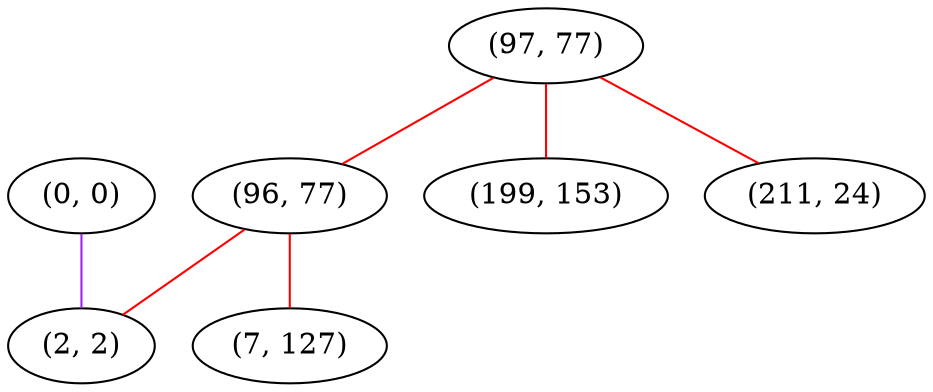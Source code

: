 graph "" {
"(0, 0)";
"(97, 77)";
"(96, 77)";
"(199, 153)";
"(211, 24)";
"(7, 127)";
"(2, 2)";
"(0, 0)" -- "(2, 2)"  [color=purple, key=0, weight=4];
"(97, 77)" -- "(211, 24)"  [color=red, key=0, weight=1];
"(97, 77)" -- "(96, 77)"  [color=red, key=0, weight=1];
"(97, 77)" -- "(199, 153)"  [color=red, key=0, weight=1];
"(96, 77)" -- "(7, 127)"  [color=red, key=0, weight=1];
"(96, 77)" -- "(2, 2)"  [color=red, key=0, weight=1];
}
